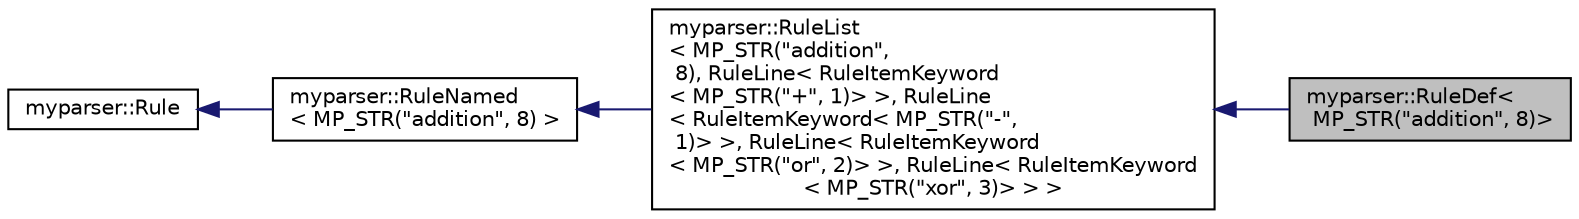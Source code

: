 digraph "myparser::RuleDef&lt; MP_STR(&quot;addition&quot;, 8)&gt;"
{
  edge [fontname="Helvetica",fontsize="10",labelfontname="Helvetica",labelfontsize="10"];
  node [fontname="Helvetica",fontsize="10",shape=record];
  rankdir="LR";
  Node1 [label="myparser::RuleDef\<\l MP_STR(\"addition\", 8)\>",height=0.2,width=0.4,color="black", fillcolor="grey75", style="filled" fontcolor="black"];
  Node2 -> Node1 [dir="back",color="midnightblue",fontsize="10",style="solid",fontname="Helvetica"];
  Node2 [label="myparser::RuleList\l\< MP_STR(\"addition\",\l 8), RuleLine\< RuleItemKeyword\l\< MP_STR(\"+\", 1)\> \>, RuleLine\l\< RuleItemKeyword\< MP_STR(\"-\",\l 1)\> \>, RuleLine\< RuleItemKeyword\l\< MP_STR(\"or\", 2)\> \>, RuleLine\< RuleItemKeyword\l\< MP_STR(\"xor\", 3)\> \> \>",height=0.2,width=0.4,color="black", fillcolor="white", style="filled",URL="$classmyparser_1_1RuleList.html"];
  Node3 -> Node2 [dir="back",color="midnightblue",fontsize="10",style="solid",fontname="Helvetica"];
  Node3 [label="myparser::RuleNamed\l\< MP_STR(\"addition\", 8) \>",height=0.2,width=0.4,color="black", fillcolor="white", style="filled",URL="$classmyparser_1_1RuleNamed.html"];
  Node4 -> Node3 [dir="back",color="midnightblue",fontsize="10",style="solid",fontname="Helvetica"];
  Node4 [label="myparser::Rule",height=0.2,width=0.4,color="black", fillcolor="white", style="filled",URL="$classmyparser_1_1Rule.html"];
}

